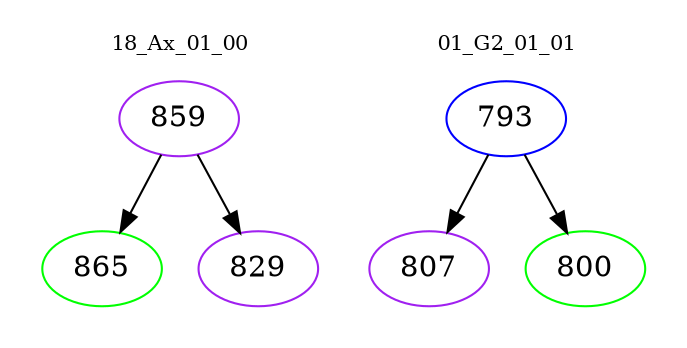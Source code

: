 digraph{
subgraph cluster_0 {
color = white
label = "18_Ax_01_00";
fontsize=10;
T0_859 [label="859", color="purple"]
T0_859 -> T0_865 [color="black"]
T0_865 [label="865", color="green"]
T0_859 -> T0_829 [color="black"]
T0_829 [label="829", color="purple"]
}
subgraph cluster_1 {
color = white
label = "01_G2_01_01";
fontsize=10;
T1_793 [label="793", color="blue"]
T1_793 -> T1_807 [color="black"]
T1_807 [label="807", color="purple"]
T1_793 -> T1_800 [color="black"]
T1_800 [label="800", color="green"]
}
}
